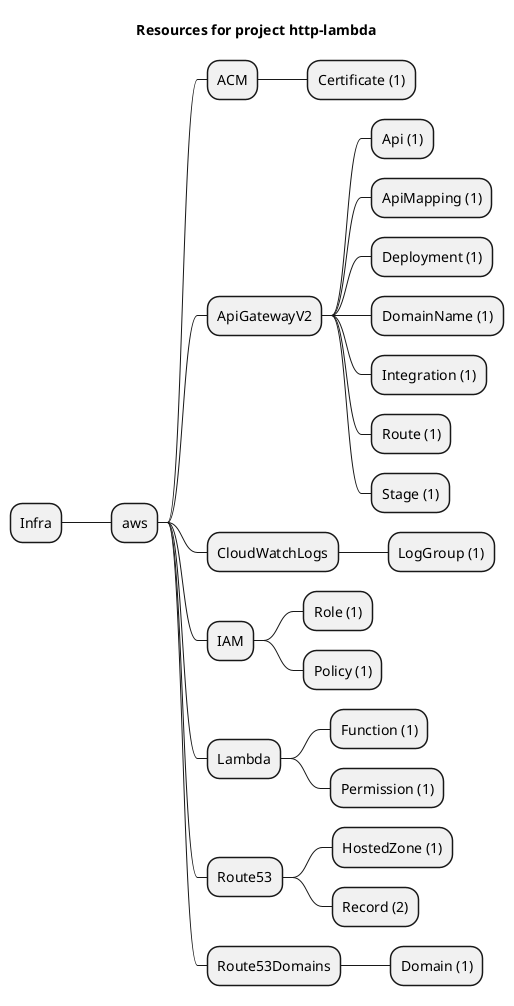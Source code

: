 @startmindmap
title Resources for project http-lambda
skinparam monochrome true
+ Infra
++ aws
+++ ACM
++++ Certificate (1)
+++ ApiGatewayV2
++++ Api (1)
++++ ApiMapping (1)
++++ Deployment (1)
++++ DomainName (1)
++++ Integration (1)
++++ Route (1)
++++ Stage (1)
+++ CloudWatchLogs
++++ LogGroup (1)
+++ IAM
++++ Role (1)
++++ Policy (1)
+++ Lambda
++++ Function (1)
++++ Permission (1)
+++ Route53
++++ HostedZone (1)
++++ Record (2)
+++ Route53Domains
++++ Domain (1)
@endmindmap